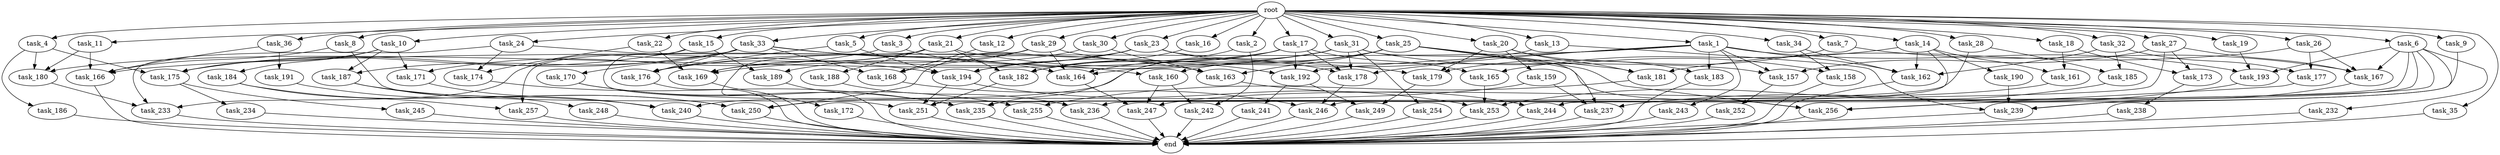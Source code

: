 digraph G {
  task_12 [size="2.048000"];
  task_160 [size="429496729.600000"];
  task_36 [size="2.048000"];
  task_253 [size="1649267441.664000"];
  task_19 [size="2.048000"];
  task_249 [size="1786706395.136000"];
  root [size="0.000000"];
  task_257 [size="2233382993.920000"];
  task_10 [size="2.048000"];
  task_168 [size="2164663517.184000"];
  task_18 [size="2.048000"];
  task_1 [size="2.048000"];
  task_189 [size="1872605741.056000"];
  task_183 [size="1529008357.376000"];
  task_161 [size="1271310319.616000"];
  task_4 [size="2.048000"];
  task_33 [size="2.048000"];
  task_235 [size="2405181685.760000"];
  task_234 [size="274877906.944000"];
  task_22 [size="2.048000"];
  task_252 [size="618475290.624000"];
  task_15 [size="2.048000"];
  task_5 [size="2.048000"];
  end [size="0.000000"];
  task_191 [size="274877906.944000"];
  task_246 [size="1889785610.240000"];
  task_167 [size="2628519985.152000"];
  task_14 [size="2.048000"];
  task_256 [size="3040836845.568000"];
  task_244 [size="1374389534.720000"];
  task_241 [size="68719476.736000"];
  task_16 [size="2.048000"];
  task_7 [size="2.048000"];
  task_242 [size="1786706395.136000"];
  task_27 [size="2.048000"];
  task_26 [size="2.048000"];
  task_177 [size="910533066.752000"];
  task_239 [size="2989297238.016000"];
  task_254 [size="1717986918.400000"];
  task_158 [size="3435973836.800000"];
  task_176 [size="3813930958.848000"];
  task_30 [size="2.048000"];
  task_245 [size="274877906.944000"];
  task_172 [size="618475290.624000"];
  task_164 [size="2010044694.528000"];
  task_174 [size="1116691496.960000"];
  task_171 [size="1374389534.720000"];
  task_165 [size="1047972020.224000"];
  task_179 [size="2113123909.632000"];
  task_255 [size="910533066.752000"];
  task_237 [size="1975684956.160000"];
  task_17 [size="2.048000"];
  task_169 [size="2353642078.208000"];
  task_166 [size="2920577761.280000"];
  task_31 [size="2.048000"];
  task_170 [size="154618822.656000"];
  task_193 [size="3590592659.456000"];
  task_194 [size="2714419331.072000"];
  task_2 [size="2.048000"];
  task_35 [size="2.048000"];
  task_3 [size="2.048000"];
  task_187 [size="1254130450.432000"];
  task_247 [size="2078764171.264000"];
  task_181 [size="652835028.992000"];
  task_162 [size="4088808865.792000"];
  task_232 [size="1099511627.776000"];
  task_184 [size="1099511627.776000"];
  task_8 [size="2.048000"];
  task_159 [size="429496729.600000"];
  task_236 [size="3487513444.352000"];
  task_29 [size="2.048000"];
  task_21 [size="2.048000"];
  task_28 [size="2.048000"];
  task_163 [size="2027224563.712000"];
  task_175 [size="1477468749.824000"];
  task_182 [size="5119601016.832000"];
  task_233 [size="2095944040.448000"];
  task_23 [size="2.048000"];
  task_190 [size="429496729.600000"];
  task_25 [size="2.048000"];
  task_6 [size="2.048000"];
  task_32 [size="2.048000"];
  task_188 [size="841813590.016000"];
  task_250 [size="2834678415.360000"];
  task_20 [size="2.048000"];
  task_243 [size="1099511627.776000"];
  task_238 [size="274877906.944000"];
  task_9 [size="2.048000"];
  task_180 [size="841813590.016000"];
  task_248 [size="1717986918.400000"];
  task_192 [size="2336462209.024000"];
  task_185 [size="1683627180.032000"];
  task_186 [size="68719476.736000"];
  task_34 [size="2.048000"];
  task_240 [size="3384434229.248000"];
  task_173 [size="1460288880.640000"];
  task_157 [size="2336462209.024000"];
  task_178 [size="4054449127.424000"];
  task_13 [size="2.048000"];
  task_251 [size="3384434229.248000"];
  task_24 [size="2.048000"];
  task_11 [size="2.048000"];

  task_12 -> task_168 [size="679477248.000000"];
  task_160 -> task_247 [size="33554432.000000"];
  task_160 -> task_242 [size="33554432.000000"];
  task_36 -> task_166 [size="134217728.000000"];
  task_36 -> task_191 [size="134217728.000000"];
  task_253 -> end [size="1.000000"];
  task_19 -> task_193 [size="679477248.000000"];
  task_249 -> end [size="1.000000"];
  root -> task_12 [size="1.000000"];
  root -> task_35 [size="1.000000"];
  root -> task_14 [size="1.000000"];
  root -> task_36 [size="1.000000"];
  root -> task_6 [size="1.000000"];
  root -> task_32 [size="1.000000"];
  root -> task_19 [size="1.000000"];
  root -> task_20 [size="1.000000"];
  root -> task_16 [size="1.000000"];
  root -> task_9 [size="1.000000"];
  root -> task_31 [size="1.000000"];
  root -> task_10 [size="1.000000"];
  root -> task_1 [size="1.000000"];
  root -> task_18 [size="1.000000"];
  root -> task_5 [size="1.000000"];
  root -> task_2 [size="1.000000"];
  root -> task_4 [size="1.000000"];
  root -> task_27 [size="1.000000"];
  root -> task_11 [size="1.000000"];
  root -> task_23 [size="1.000000"];
  root -> task_3 [size="1.000000"];
  root -> task_26 [size="1.000000"];
  root -> task_7 [size="1.000000"];
  root -> task_34 [size="1.000000"];
  root -> task_17 [size="1.000000"];
  root -> task_33 [size="1.000000"];
  root -> task_15 [size="1.000000"];
  root -> task_22 [size="1.000000"];
  root -> task_29 [size="1.000000"];
  root -> task_8 [size="1.000000"];
  root -> task_30 [size="1.000000"];
  root -> task_13 [size="1.000000"];
  root -> task_25 [size="1.000000"];
  root -> task_24 [size="1.000000"];
  root -> task_21 [size="1.000000"];
  root -> task_28 [size="1.000000"];
  task_257 -> end [size="1.000000"];
  task_10 -> task_187 [size="536870912.000000"];
  task_10 -> task_175 [size="536870912.000000"];
  task_10 -> task_184 [size="536870912.000000"];
  task_10 -> task_171 [size="536870912.000000"];
  task_168 -> task_246 [size="301989888.000000"];
  task_18 -> task_161 [size="411041792.000000"];
  task_18 -> task_173 [size="411041792.000000"];
  task_1 -> task_183 [size="536870912.000000"];
  task_1 -> task_166 [size="536870912.000000"];
  task_1 -> task_162 [size="536870912.000000"];
  task_1 -> task_157 [size="536870912.000000"];
  task_1 -> task_178 [size="536870912.000000"];
  task_1 -> task_243 [size="536870912.000000"];
  task_1 -> task_192 [size="536870912.000000"];
  task_1 -> task_193 [size="536870912.000000"];
  task_189 -> end [size="1.000000"];
  task_183 -> end [size="1.000000"];
  task_161 -> task_247 [size="301989888.000000"];
  task_4 -> task_180 [size="33554432.000000"];
  task_4 -> task_175 [size="33554432.000000"];
  task_4 -> task_186 [size="33554432.000000"];
  task_33 -> task_163 [size="75497472.000000"];
  task_33 -> task_175 [size="75497472.000000"];
  task_33 -> task_187 [size="75497472.000000"];
  task_33 -> task_176 [size="75497472.000000"];
  task_33 -> task_164 [size="75497472.000000"];
  task_33 -> task_170 [size="75497472.000000"];
  task_33 -> task_168 [size="75497472.000000"];
  task_33 -> task_233 [size="75497472.000000"];
  task_235 -> end [size="1.000000"];
  task_234 -> end [size="1.000000"];
  task_22 -> task_169 [size="134217728.000000"];
  task_22 -> task_174 [size="134217728.000000"];
  task_252 -> end [size="1.000000"];
  task_15 -> task_236 [size="75497472.000000"];
  task_15 -> task_175 [size="75497472.000000"];
  task_15 -> task_189 [size="75497472.000000"];
  task_5 -> task_194 [size="536870912.000000"];
  task_5 -> task_176 [size="536870912.000000"];
  task_191 -> task_250 [size="33554432.000000"];
  task_246 -> end [size="1.000000"];
  task_167 -> task_239 [size="411041792.000000"];
  task_14 -> task_190 [size="209715200.000000"];
  task_14 -> task_165 [size="209715200.000000"];
  task_14 -> task_246 [size="209715200.000000"];
  task_14 -> task_161 [size="209715200.000000"];
  task_14 -> task_162 [size="209715200.000000"];
  task_256 -> end [size="1.000000"];
  task_244 -> end [size="1.000000"];
  task_241 -> end [size="1.000000"];
  task_16 -> task_182 [size="411041792.000000"];
  task_7 -> task_167 [size="411041792.000000"];
  task_7 -> task_179 [size="411041792.000000"];
  task_242 -> end [size="1.000000"];
  task_27 -> task_167 [size="301989888.000000"];
  task_27 -> task_173 [size="301989888.000000"];
  task_27 -> task_251 [size="301989888.000000"];
  task_27 -> task_157 [size="301989888.000000"];
  task_26 -> task_177 [size="33554432.000000"];
  task_26 -> task_167 [size="33554432.000000"];
  task_26 -> task_181 [size="33554432.000000"];
  task_177 -> task_256 [size="33554432.000000"];
  task_239 -> end [size="1.000000"];
  task_254 -> end [size="1.000000"];
  task_158 -> end [size="1.000000"];
  task_176 -> end [size="1.000000"];
  task_30 -> task_163 [size="838860800.000000"];
  task_30 -> task_189 [size="838860800.000000"];
  task_245 -> end [size="1.000000"];
  task_172 -> end [size="1.000000"];
  task_164 -> task_247 [size="679477248.000000"];
  task_174 -> task_235 [size="301989888.000000"];
  task_171 -> task_240 [size="134217728.000000"];
  task_165 -> task_253 [size="134217728.000000"];
  task_179 -> task_249 [size="838860800.000000"];
  task_255 -> end [size="1.000000"];
  task_237 -> end [size="1.000000"];
  task_17 -> task_164 [size="301989888.000000"];
  task_17 -> task_165 [size="301989888.000000"];
  task_17 -> task_178 [size="301989888.000000"];
  task_17 -> task_180 [size="301989888.000000"];
  task_17 -> task_192 [size="301989888.000000"];
  task_17 -> task_235 [size="301989888.000000"];
  task_169 -> end [size="1.000000"];
  task_166 -> end [size="1.000000"];
  task_31 -> task_158 [size="838860800.000000"];
  task_31 -> task_176 [size="838860800.000000"];
  task_31 -> task_240 [size="838860800.000000"];
  task_31 -> task_182 [size="838860800.000000"];
  task_31 -> task_256 [size="838860800.000000"];
  task_31 -> task_178 [size="838860800.000000"];
  task_31 -> task_254 [size="838860800.000000"];
  task_170 -> task_235 [size="33554432.000000"];
  task_170 -> task_255 [size="33554432.000000"];
  task_193 -> task_237 [size="679477248.000000"];
  task_194 -> task_251 [size="134217728.000000"];
  task_194 -> task_253 [size="134217728.000000"];
  task_2 -> task_182 [size="838860800.000000"];
  task_2 -> task_242 [size="838860800.000000"];
  task_35 -> end [size="1.000000"];
  task_3 -> task_160 [size="134217728.000000"];
  task_3 -> task_171 [size="134217728.000000"];
  task_187 -> task_250 [size="838860800.000000"];
  task_187 -> task_248 [size="838860800.000000"];
  task_247 -> end [size="1.000000"];
  task_181 -> task_255 [size="411041792.000000"];
  task_162 -> end [size="1.000000"];
  task_232 -> end [size="1.000000"];
  task_184 -> task_240 [size="679477248.000000"];
  task_184 -> task_257 [size="679477248.000000"];
  task_8 -> task_166 [size="679477248.000000"];
  task_8 -> task_251 [size="679477248.000000"];
  task_159 -> task_250 [size="209715200.000000"];
  task_159 -> task_237 [size="209715200.000000"];
  task_236 -> end [size="1.000000"];
  task_29 -> task_168 [size="301989888.000000"];
  task_29 -> task_172 [size="301989888.000000"];
  task_29 -> task_169 [size="301989888.000000"];
  task_29 -> task_192 [size="301989888.000000"];
  task_29 -> task_164 [size="301989888.000000"];
  task_21 -> task_182 [size="411041792.000000"];
  task_21 -> task_169 [size="411041792.000000"];
  task_21 -> task_176 [size="411041792.000000"];
  task_21 -> task_179 [size="411041792.000000"];
  task_21 -> task_257 [size="411041792.000000"];
  task_21 -> task_188 [size="411041792.000000"];
  task_28 -> task_236 [size="411041792.000000"];
  task_28 -> task_185 [size="411041792.000000"];
  task_163 -> task_244 [size="134217728.000000"];
  task_175 -> task_245 [size="134217728.000000"];
  task_175 -> task_234 [size="134217728.000000"];
  task_182 -> task_251 [size="536870912.000000"];
  task_233 -> end [size="1.000000"];
  task_23 -> task_250 [size="301989888.000000"];
  task_23 -> task_169 [size="301989888.000000"];
  task_23 -> task_194 [size="301989888.000000"];
  task_23 -> task_157 [size="301989888.000000"];
  task_23 -> task_178 [size="301989888.000000"];
  task_190 -> task_239 [size="209715200.000000"];
  task_25 -> task_163 [size="75497472.000000"];
  task_25 -> task_160 [size="75497472.000000"];
  task_25 -> task_237 [size="75497472.000000"];
  task_25 -> task_256 [size="75497472.000000"];
  task_25 -> task_194 [size="75497472.000000"];
  task_25 -> task_181 [size="75497472.000000"];
  task_6 -> task_232 [size="536870912.000000"];
  task_6 -> task_167 [size="536870912.000000"];
  task_6 -> task_235 [size="536870912.000000"];
  task_6 -> task_236 [size="536870912.000000"];
  task_6 -> task_244 [size="536870912.000000"];
  task_6 -> task_239 [size="536870912.000000"];
  task_6 -> task_193 [size="536870912.000000"];
  task_32 -> task_177 [size="411041792.000000"];
  task_32 -> task_185 [size="411041792.000000"];
  task_32 -> task_162 [size="411041792.000000"];
  task_188 -> task_236 [size="679477248.000000"];
  task_250 -> end [size="1.000000"];
  task_20 -> task_183 [size="209715200.000000"];
  task_20 -> task_159 [size="209715200.000000"];
  task_20 -> task_179 [size="209715200.000000"];
  task_20 -> task_181 [size="209715200.000000"];
  task_243 -> end [size="1.000000"];
  task_238 -> end [size="1.000000"];
  task_9 -> task_256 [size="536870912.000000"];
  task_180 -> task_233 [size="536870912.000000"];
  task_248 -> end [size="1.000000"];
  task_192 -> task_249 [size="33554432.000000"];
  task_192 -> task_241 [size="33554432.000000"];
  task_185 -> task_253 [size="536870912.000000"];
  task_186 -> end [size="1.000000"];
  task_34 -> task_158 [size="838860800.000000"];
  task_34 -> task_162 [size="838860800.000000"];
  task_240 -> end [size="1.000000"];
  task_173 -> task_238 [size="134217728.000000"];
  task_157 -> task_252 [size="301989888.000000"];
  task_178 -> task_246 [size="411041792.000000"];
  task_13 -> task_239 [size="301989888.000000"];
  task_13 -> task_164 [size="301989888.000000"];
  task_251 -> end [size="1.000000"];
  task_24 -> task_194 [size="411041792.000000"];
  task_24 -> task_233 [size="411041792.000000"];
  task_24 -> task_174 [size="411041792.000000"];
  task_11 -> task_180 [size="75497472.000000"];
  task_11 -> task_166 [size="75497472.000000"];
}

